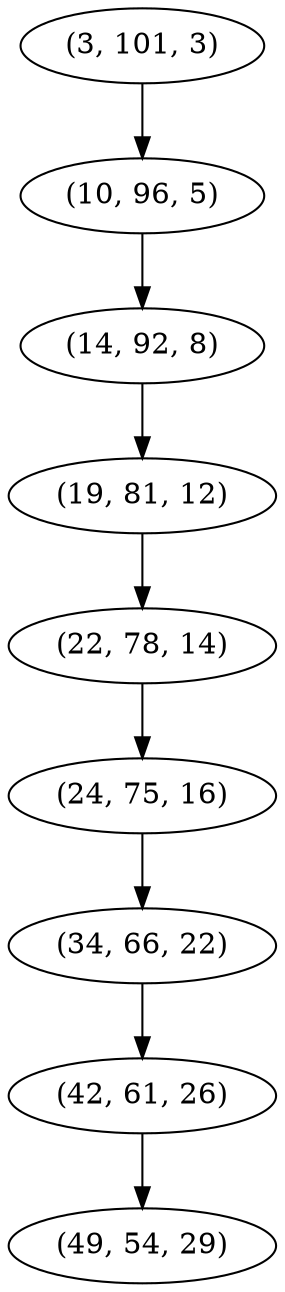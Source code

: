 digraph tree {
    "(3, 101, 3)";
    "(10, 96, 5)";
    "(14, 92, 8)";
    "(19, 81, 12)";
    "(22, 78, 14)";
    "(24, 75, 16)";
    "(34, 66, 22)";
    "(42, 61, 26)";
    "(49, 54, 29)";
    "(3, 101, 3)" -> "(10, 96, 5)";
    "(10, 96, 5)" -> "(14, 92, 8)";
    "(14, 92, 8)" -> "(19, 81, 12)";
    "(19, 81, 12)" -> "(22, 78, 14)";
    "(22, 78, 14)" -> "(24, 75, 16)";
    "(24, 75, 16)" -> "(34, 66, 22)";
    "(34, 66, 22)" -> "(42, 61, 26)";
    "(42, 61, 26)" -> "(49, 54, 29)";
}
